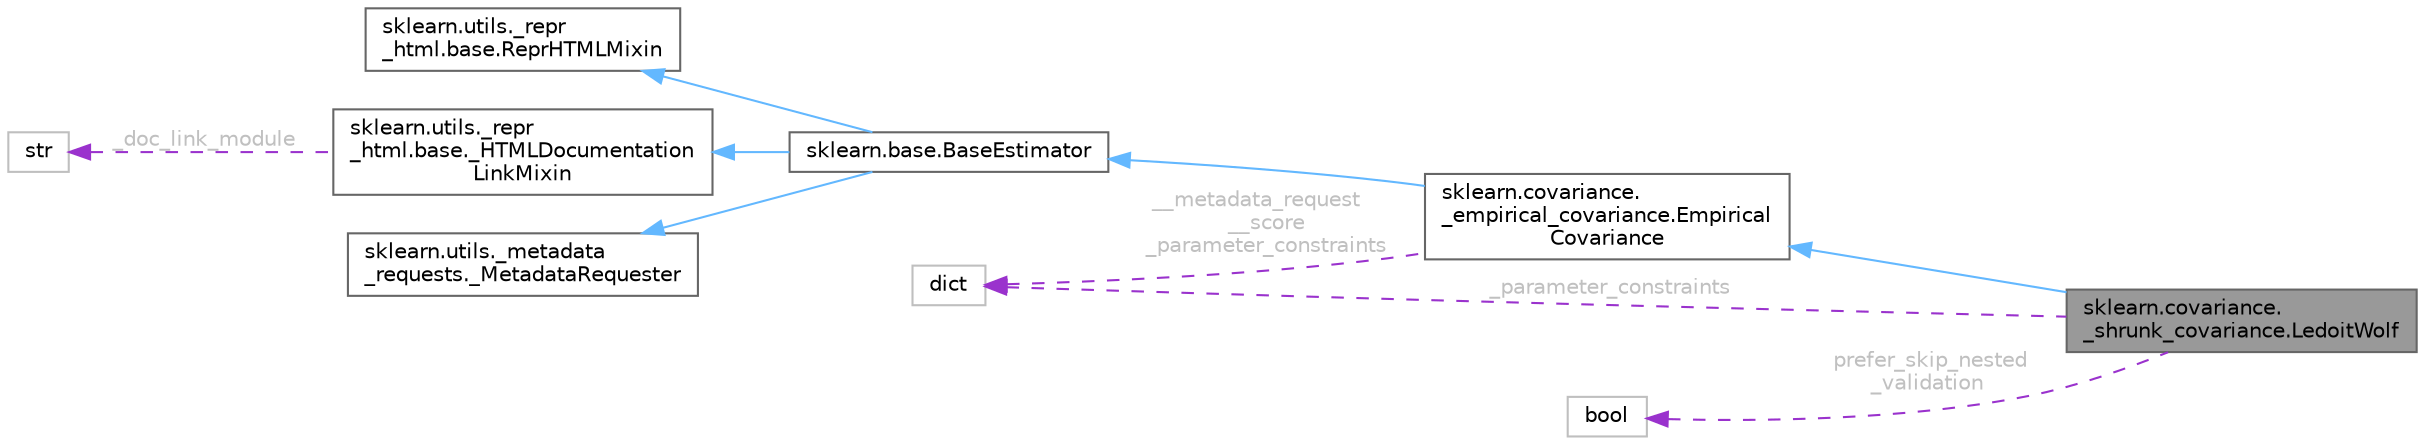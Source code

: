 digraph "sklearn.covariance._shrunk_covariance.LedoitWolf"
{
 // LATEX_PDF_SIZE
  bgcolor="transparent";
  edge [fontname=Helvetica,fontsize=10,labelfontname=Helvetica,labelfontsize=10];
  node [fontname=Helvetica,fontsize=10,shape=box,height=0.2,width=0.4];
  rankdir="LR";
  Node1 [id="Node000001",label="sklearn.covariance.\l_shrunk_covariance.LedoitWolf",height=0.2,width=0.4,color="gray40", fillcolor="grey60", style="filled", fontcolor="black",tooltip=" "];
  Node2 -> Node1 [id="edge1_Node000001_Node000002",dir="back",color="steelblue1",style="solid",tooltip=" "];
  Node2 [id="Node000002",label="sklearn.covariance.\l_empirical_covariance.Empirical\lCovariance",height=0.2,width=0.4,color="gray40", fillcolor="white", style="filled",URL="$d9/d14/classsklearn_1_1covariance_1_1__empirical__covariance_1_1EmpiricalCovariance.html",tooltip=" "];
  Node3 -> Node2 [id="edge2_Node000002_Node000003",dir="back",color="steelblue1",style="solid",tooltip=" "];
  Node3 [id="Node000003",label="sklearn.base.BaseEstimator",height=0.2,width=0.4,color="gray40", fillcolor="white", style="filled",URL="$d3/d20/classsklearn_1_1base_1_1BaseEstimator.html",tooltip=" "];
  Node4 -> Node3 [id="edge3_Node000003_Node000004",dir="back",color="steelblue1",style="solid",tooltip=" "];
  Node4 [id="Node000004",label="sklearn.utils._repr\l_html.base.ReprHTMLMixin",height=0.2,width=0.4,color="gray40", fillcolor="white", style="filled",URL="$d3/d50/classsklearn_1_1utils_1_1__repr__html_1_1base_1_1ReprHTMLMixin.html",tooltip=" "];
  Node5 -> Node3 [id="edge4_Node000003_Node000005",dir="back",color="steelblue1",style="solid",tooltip=" "];
  Node5 [id="Node000005",label="sklearn.utils._repr\l_html.base._HTMLDocumentation\lLinkMixin",height=0.2,width=0.4,color="gray40", fillcolor="white", style="filled",URL="$d5/d05/classsklearn_1_1utils_1_1__repr__html_1_1base_1_1__HTMLDocumentationLinkMixin.html",tooltip=" "];
  Node6 -> Node5 [id="edge5_Node000005_Node000006",dir="back",color="darkorchid3",style="dashed",tooltip=" ",label=" _doc_link_module",fontcolor="grey" ];
  Node6 [id="Node000006",label="str",height=0.2,width=0.4,color="grey75", fillcolor="white", style="filled",tooltip=" "];
  Node7 -> Node3 [id="edge6_Node000003_Node000007",dir="back",color="steelblue1",style="solid",tooltip=" "];
  Node7 [id="Node000007",label="sklearn.utils._metadata\l_requests._MetadataRequester",height=0.2,width=0.4,color="gray40", fillcolor="white", style="filled",URL="$d6/dfa/classsklearn_1_1utils_1_1__metadata__requests_1_1__MetadataRequester.html",tooltip=" "];
  Node8 -> Node2 [id="edge7_Node000002_Node000008",dir="back",color="darkorchid3",style="dashed",tooltip=" ",label=" __metadata_request\l__score\n_parameter_constraints",fontcolor="grey" ];
  Node8 [id="Node000008",label="dict",height=0.2,width=0.4,color="grey75", fillcolor="white", style="filled",tooltip=" "];
  Node8 -> Node1 [id="edge8_Node000001_Node000008",dir="back",color="darkorchid3",style="dashed",tooltip=" ",label=" _parameter_constraints",fontcolor="grey" ];
  Node9 -> Node1 [id="edge9_Node000001_Node000009",dir="back",color="darkorchid3",style="dashed",tooltip=" ",label=" prefer_skip_nested\l_validation",fontcolor="grey" ];
  Node9 [id="Node000009",label="bool",height=0.2,width=0.4,color="grey75", fillcolor="white", style="filled",tooltip=" "];
}
